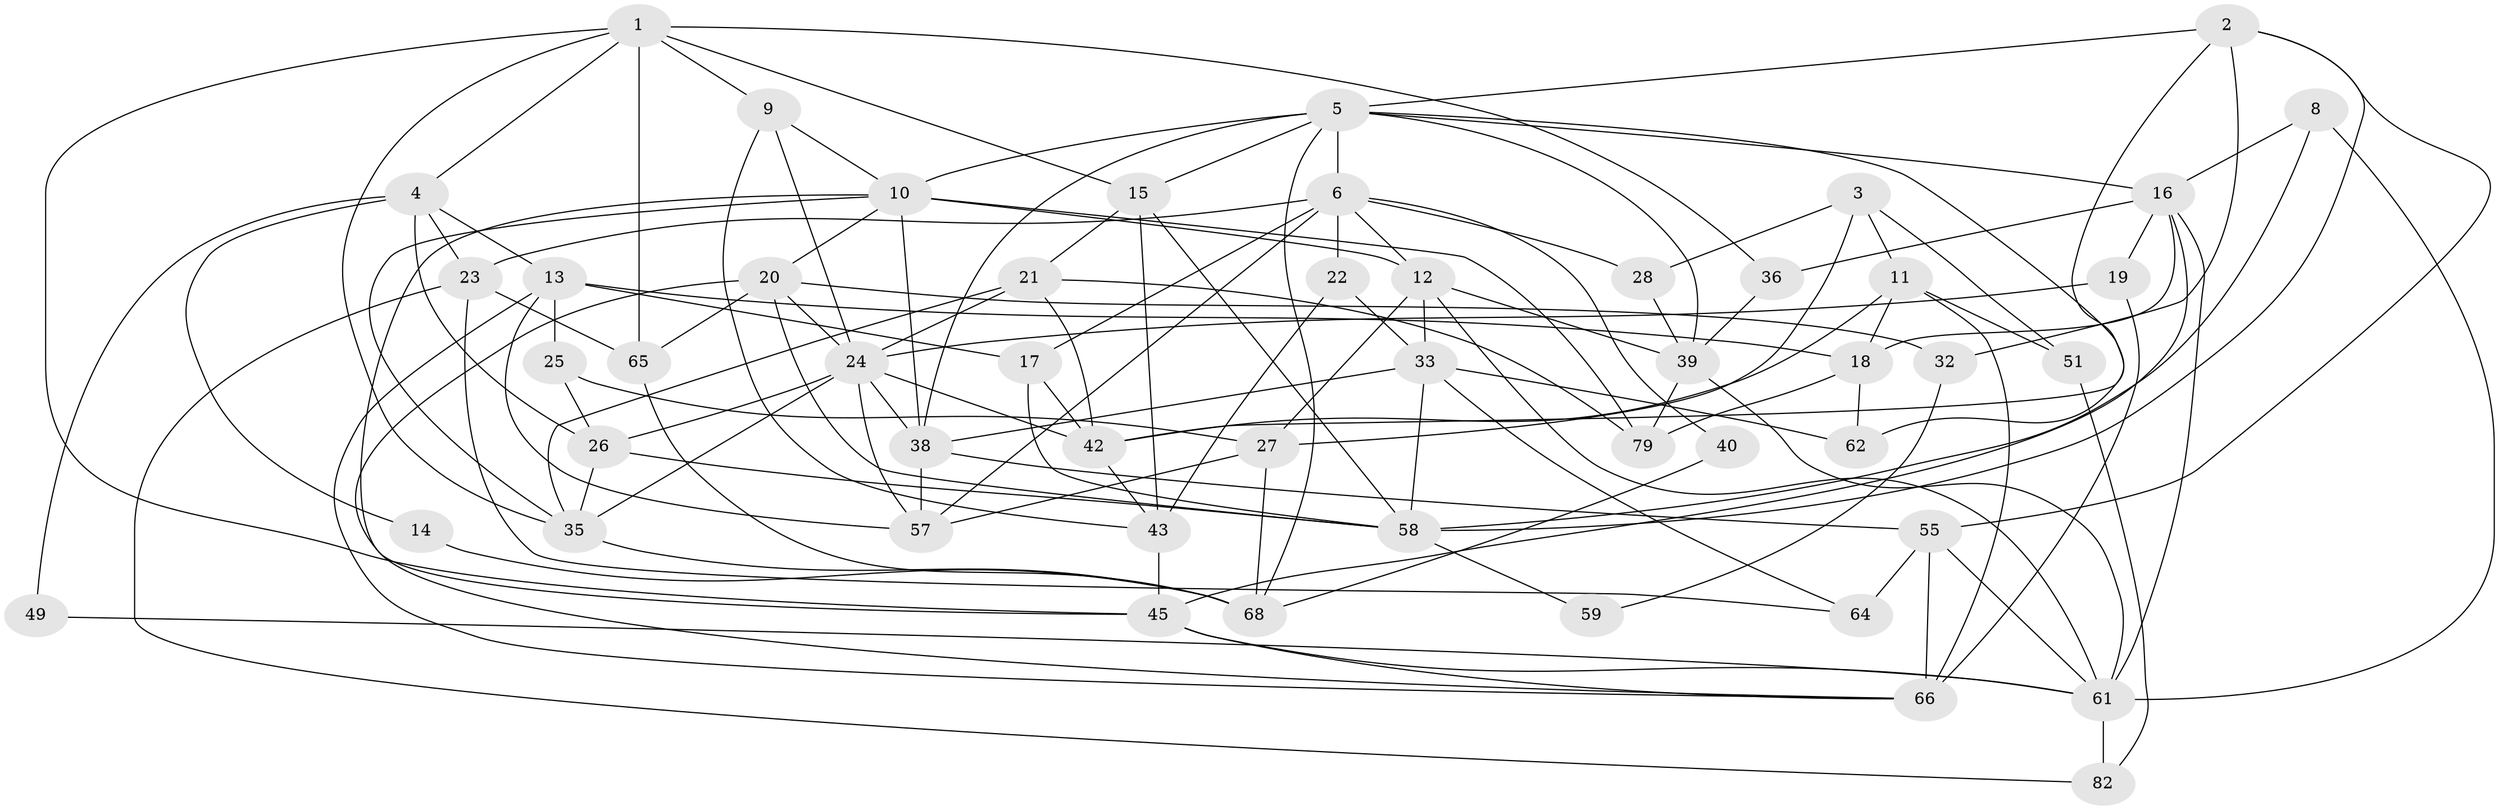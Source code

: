 // original degree distribution, {3: 0.3048780487804878, 2: 0.10975609756097561, 4: 0.2682926829268293, 7: 0.036585365853658534, 5: 0.17073170731707318, 6: 0.0975609756097561, 8: 0.012195121951219513}
// Generated by graph-tools (version 1.1) at 2025/42/03/06/25 10:42:00]
// undirected, 51 vertices, 126 edges
graph export_dot {
graph [start="1"]
  node [color=gray90,style=filled];
  1 [super="+75"];
  2 [super="+30"];
  3 [super="+47"];
  4 [super="+70"];
  5 [super="+7"];
  6 [super="+48"];
  8;
  9;
  10 [super="+29"];
  11 [super="+46"];
  12 [super="+34"];
  13 [super="+74"];
  14;
  15;
  16 [super="+81"];
  17;
  18 [super="+56"];
  19 [super="+54"];
  20 [super="+53"];
  21 [super="+41"];
  22;
  23 [super="+80"];
  24 [super="+31"];
  25;
  26 [super="+69"];
  27 [super="+44"];
  28;
  32;
  33 [super="+37"];
  35 [super="+67"];
  36;
  38 [super="+52"];
  39 [super="+50"];
  40;
  42;
  43 [super="+71"];
  45 [super="+60"];
  49;
  51;
  55 [super="+77"];
  57 [super="+73"];
  58 [super="+63"];
  59;
  61 [super="+78"];
  62;
  64;
  65;
  66 [super="+76"];
  68 [super="+72"];
  79;
  82;
  1 -- 65;
  1 -- 36;
  1 -- 9;
  1 -- 15;
  1 -- 35;
  1 -- 4;
  1 -- 45;
  2 -- 5;
  2 -- 32;
  2 -- 58;
  2 -- 55;
  2 -- 42;
  3 -- 51;
  3 -- 27;
  3 -- 11;
  3 -- 28;
  4 -- 14;
  4 -- 49;
  4 -- 13;
  4 -- 26;
  4 -- 23;
  5 -- 6 [weight=2];
  5 -- 38;
  5 -- 62;
  5 -- 16;
  5 -- 15;
  5 -- 10;
  5 -- 68;
  5 -- 39;
  6 -- 12;
  6 -- 22;
  6 -- 17;
  6 -- 23;
  6 -- 40;
  6 -- 28;
  6 -- 57;
  8 -- 58;
  8 -- 16;
  8 -- 61;
  9 -- 24;
  9 -- 10;
  9 -- 43;
  10 -- 20;
  10 -- 12;
  10 -- 79;
  10 -- 45;
  10 -- 35;
  10 -- 38;
  11 -- 51 [weight=2];
  11 -- 66 [weight=2];
  11 -- 18;
  11 -- 42;
  12 -- 33;
  12 -- 39;
  12 -- 27;
  12 -- 61;
  13 -- 17;
  13 -- 66;
  13 -- 18;
  13 -- 25;
  13 -- 57;
  14 -- 68;
  15 -- 58;
  15 -- 21;
  15 -- 43;
  16 -- 18;
  16 -- 36;
  16 -- 19;
  16 -- 45;
  16 -- 61;
  17 -- 42;
  17 -- 58;
  18 -- 62;
  18 -- 79;
  19 -- 24;
  19 -- 66;
  20 -- 32;
  20 -- 65;
  20 -- 58;
  20 -- 66;
  20 -- 24;
  21 -- 42;
  21 -- 35;
  21 -- 79;
  21 -- 24;
  22 -- 33;
  22 -- 43;
  23 -- 64;
  23 -- 65;
  23 -- 82;
  24 -- 42;
  24 -- 35;
  24 -- 38 [weight=2];
  24 -- 26;
  24 -- 57;
  25 -- 26;
  25 -- 27;
  26 -- 35;
  26 -- 58;
  27 -- 68;
  27 -- 57;
  28 -- 39;
  32 -- 59;
  33 -- 64;
  33 -- 58;
  33 -- 62;
  33 -- 38;
  35 -- 68;
  36 -- 39;
  38 -- 55;
  38 -- 57;
  39 -- 61;
  39 -- 79;
  40 -- 68;
  42 -- 43;
  43 -- 45 [weight=2];
  45 -- 66;
  45 -- 61;
  49 -- 61;
  51 -- 82;
  55 -- 66;
  55 -- 64;
  55 -- 61;
  58 -- 59;
  61 -- 82;
  65 -- 68;
}

